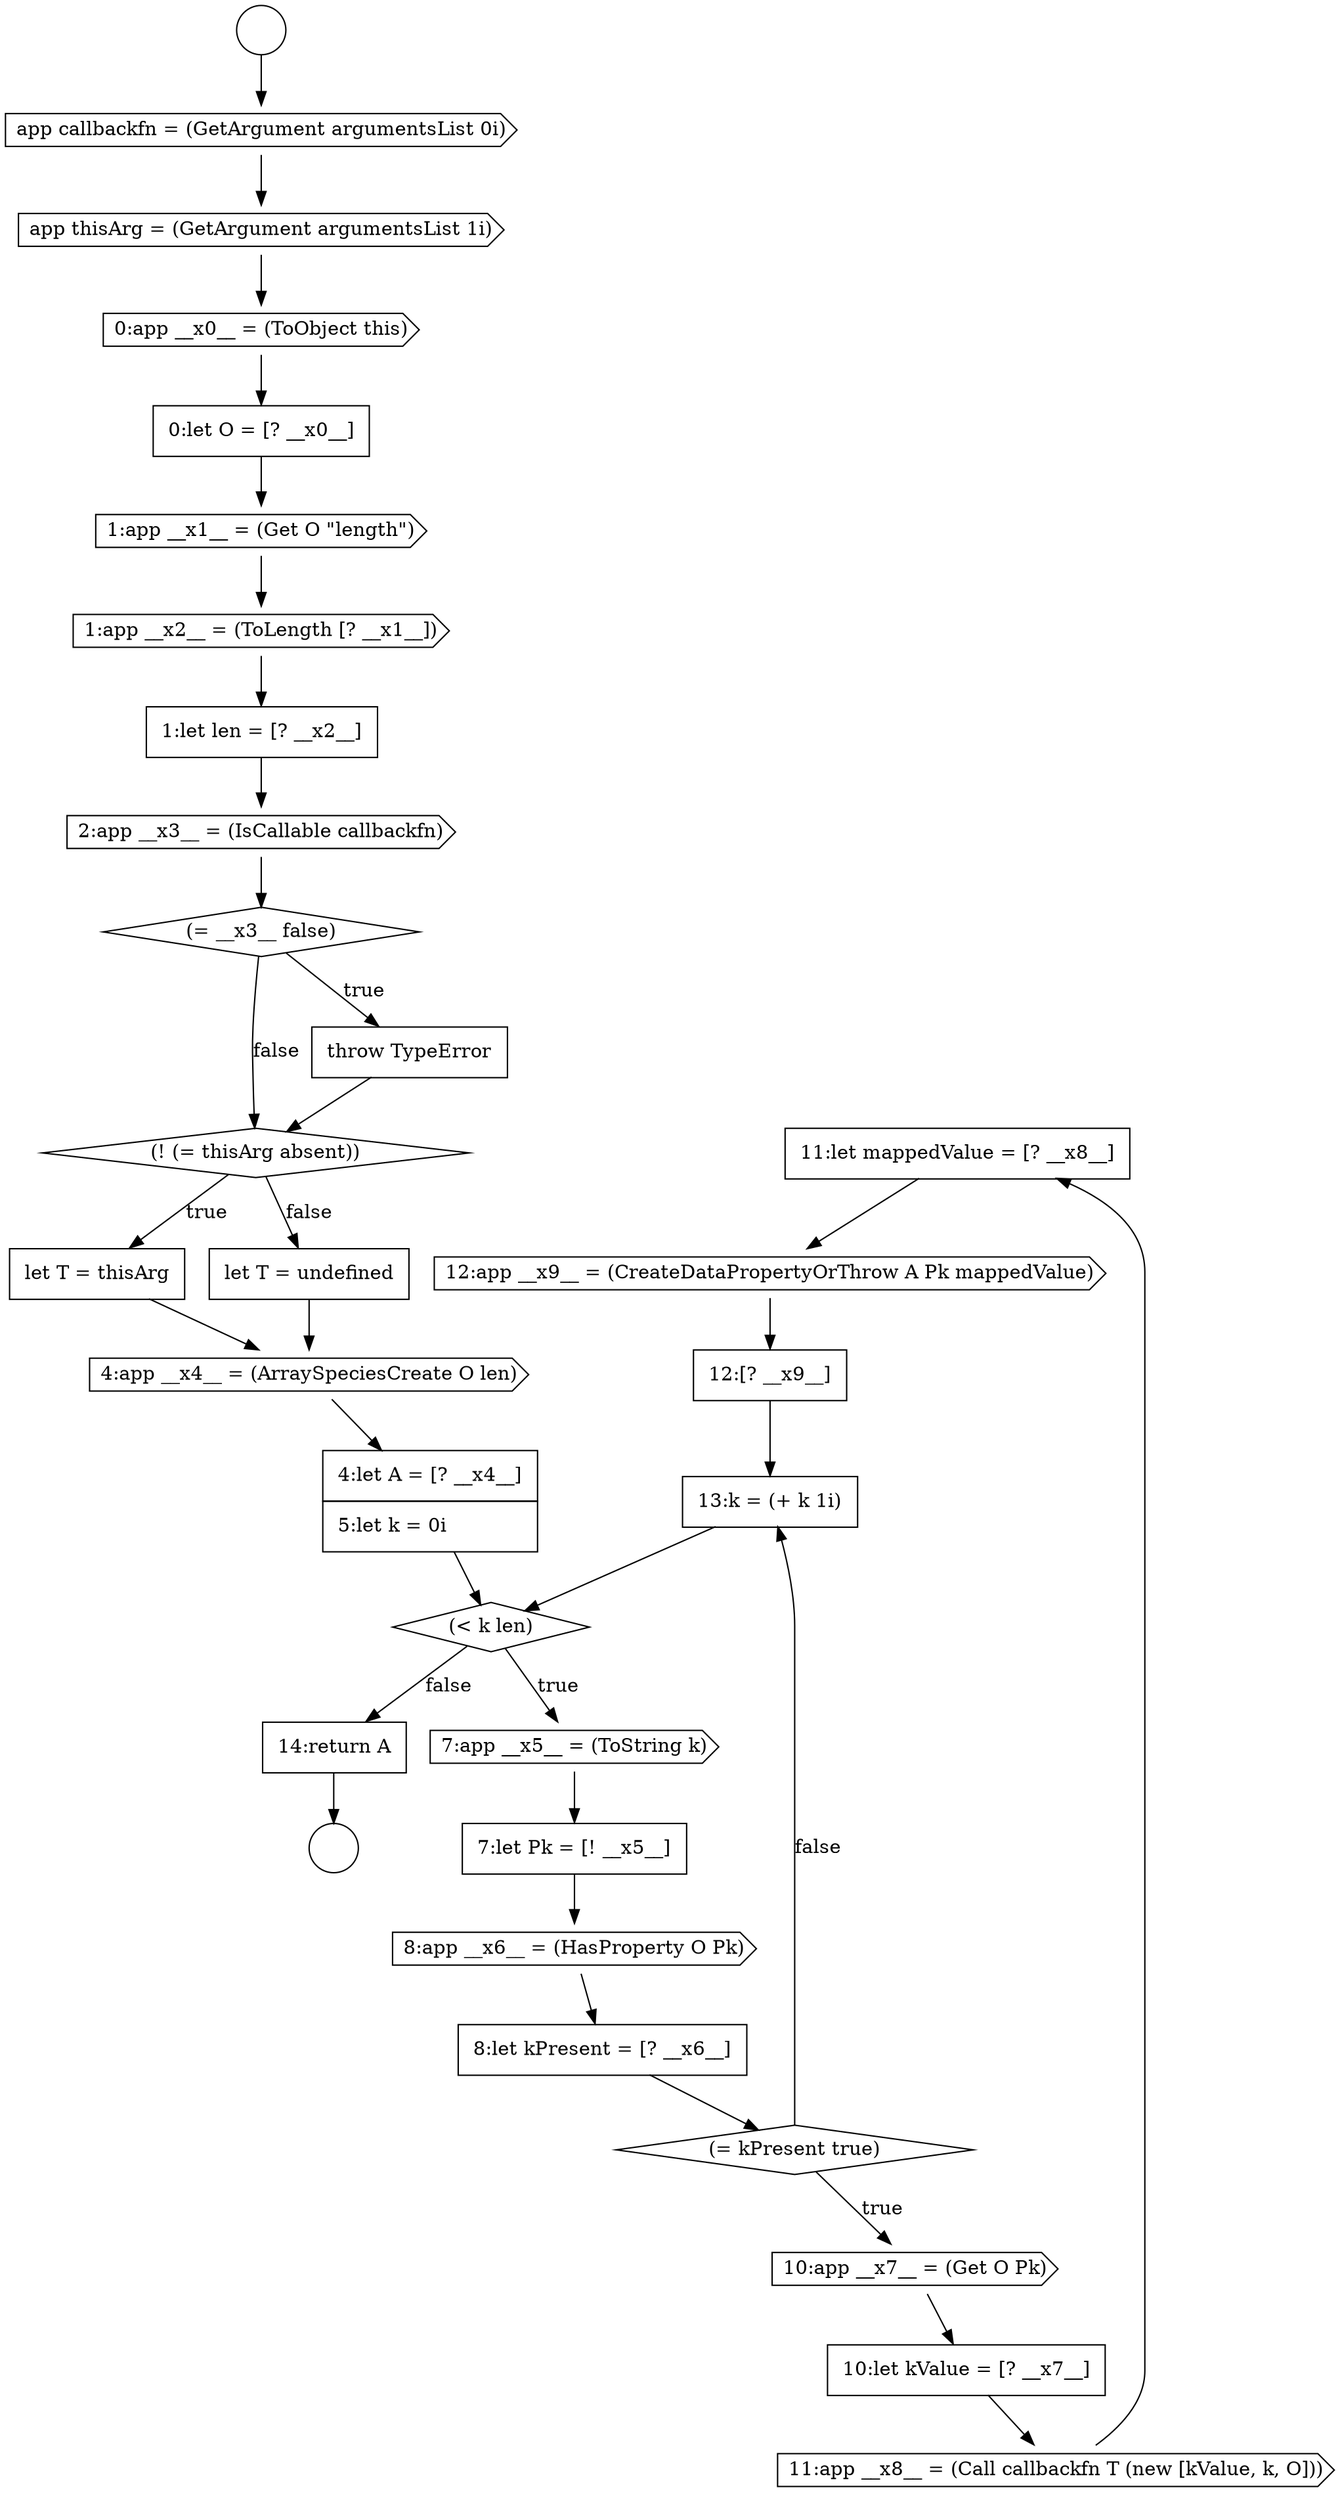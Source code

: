 digraph {
  node15242 [shape=none, margin=0, label=<<font color="black">
    <table border="0" cellborder="1" cellspacing="0" cellpadding="10">
      <tr><td align="left">11:let mappedValue = [? __x8__]</td></tr>
    </table>
  </font>> color="black" fillcolor="white" style=filled]
  node15217 [shape=circle label=" " color="black" fillcolor="white" style=filled]
  node15235 [shape=none, margin=0, label=<<font color="black">
    <table border="0" cellborder="1" cellspacing="0" cellpadding="10">
      <tr><td align="left">7:let Pk = [! __x5__]</td></tr>
    </table>
  </font>> color="black" fillcolor="white" style=filled]
  node15221 [shape=none, margin=0, label=<<font color="black">
    <table border="0" cellborder="1" cellspacing="0" cellpadding="10">
      <tr><td align="left">0:let O = [? __x0__]</td></tr>
    </table>
  </font>> color="black" fillcolor="white" style=filled]
  node15226 [shape=diamond, label=<<font color="black">(= __x3__ false)</font>> color="black" fillcolor="white" style=filled]
  node15224 [shape=none, margin=0, label=<<font color="black">
    <table border="0" cellborder="1" cellspacing="0" cellpadding="10">
      <tr><td align="left">1:let len = [? __x2__]</td></tr>
    </table>
  </font>> color="black" fillcolor="white" style=filled]
  node15244 [shape=none, margin=0, label=<<font color="black">
    <table border="0" cellborder="1" cellspacing="0" cellpadding="10">
      <tr><td align="left">12:[? __x9__]</td></tr>
    </table>
  </font>> color="black" fillcolor="white" style=filled]
  node15237 [shape=none, margin=0, label=<<font color="black">
    <table border="0" cellborder="1" cellspacing="0" cellpadding="10">
      <tr><td align="left">8:let kPresent = [? __x6__]</td></tr>
    </table>
  </font>> color="black" fillcolor="white" style=filled]
  node15227 [shape=none, margin=0, label=<<font color="black">
    <table border="0" cellborder="1" cellspacing="0" cellpadding="10">
      <tr><td align="left">throw TypeError</td></tr>
    </table>
  </font>> color="black" fillcolor="white" style=filled]
  node15220 [shape=cds, label=<<font color="black">0:app __x0__ = (ToObject this)</font>> color="black" fillcolor="white" style=filled]
  node15223 [shape=cds, label=<<font color="black">1:app __x2__ = (ToLength [? __x1__])</font>> color="black" fillcolor="white" style=filled]
  node15228 [shape=diamond, label=<<font color="black">(! (= thisArg absent))</font>> color="black" fillcolor="white" style=filled]
  node15218 [shape=cds, label=<<font color="black">app callbackfn = (GetArgument argumentsList 0i)</font>> color="black" fillcolor="white" style=filled]
  node15230 [shape=none, margin=0, label=<<font color="black">
    <table border="0" cellborder="1" cellspacing="0" cellpadding="10">
      <tr><td align="left">let T = undefined</td></tr>
    </table>
  </font>> color="black" fillcolor="white" style=filled]
  node15236 [shape=cds, label=<<font color="black">8:app __x6__ = (HasProperty O Pk)</font>> color="black" fillcolor="white" style=filled]
  node15245 [shape=none, margin=0, label=<<font color="black">
    <table border="0" cellborder="1" cellspacing="0" cellpadding="10">
      <tr><td align="left">13:k = (+ k 1i)</td></tr>
    </table>
  </font>> color="black" fillcolor="white" style=filled]
  node15219 [shape=cds, label=<<font color="black">app thisArg = (GetArgument argumentsList 1i)</font>> color="black" fillcolor="white" style=filled]
  node15222 [shape=cds, label=<<font color="black">1:app __x1__ = (Get O &quot;length&quot;)</font>> color="black" fillcolor="white" style=filled]
  node15239 [shape=cds, label=<<font color="black">10:app __x7__ = (Get O Pk)</font>> color="black" fillcolor="white" style=filled]
  node15229 [shape=none, margin=0, label=<<font color="black">
    <table border="0" cellborder="1" cellspacing="0" cellpadding="10">
      <tr><td align="left">let T = thisArg</td></tr>
    </table>
  </font>> color="black" fillcolor="white" style=filled]
  node15231 [shape=cds, label=<<font color="black">4:app __x4__ = (ArraySpeciesCreate O len)</font>> color="black" fillcolor="white" style=filled]
  node15225 [shape=cds, label=<<font color="black">2:app __x3__ = (IsCallable callbackfn)</font>> color="black" fillcolor="white" style=filled]
  node15246 [shape=none, margin=0, label=<<font color="black">
    <table border="0" cellborder="1" cellspacing="0" cellpadding="10">
      <tr><td align="left">14:return A</td></tr>
    </table>
  </font>> color="black" fillcolor="white" style=filled]
  node15243 [shape=cds, label=<<font color="black">12:app __x9__ = (CreateDataPropertyOrThrow A Pk mappedValue)</font>> color="black" fillcolor="white" style=filled]
  node15238 [shape=diamond, label=<<font color="black">(= kPresent true)</font>> color="black" fillcolor="white" style=filled]
  node15234 [shape=cds, label=<<font color="black">7:app __x5__ = (ToString k)</font>> color="black" fillcolor="white" style=filled]
  node15232 [shape=none, margin=0, label=<<font color="black">
    <table border="0" cellborder="1" cellspacing="0" cellpadding="10">
      <tr><td align="left">4:let A = [? __x4__]</td></tr>
      <tr><td align="left">5:let k = 0i</td></tr>
    </table>
  </font>> color="black" fillcolor="white" style=filled]
  node15233 [shape=diamond, label=<<font color="black">(&lt; k len)</font>> color="black" fillcolor="white" style=filled]
  node15216 [shape=circle label=" " color="black" fillcolor="white" style=filled]
  node15241 [shape=cds, label=<<font color="black">11:app __x8__ = (Call callbackfn T (new [kValue, k, O]))</font>> color="black" fillcolor="white" style=filled]
  node15240 [shape=none, margin=0, label=<<font color="black">
    <table border="0" cellborder="1" cellspacing="0" cellpadding="10">
      <tr><td align="left">10:let kValue = [? __x7__]</td></tr>
    </table>
  </font>> color="black" fillcolor="white" style=filled]
  node15234 -> node15235 [ color="black"]
  node15237 -> node15238 [ color="black"]
  node15225 -> node15226 [ color="black"]
  node15233 -> node15234 [label=<<font color="black">true</font>> color="black"]
  node15233 -> node15246 [label=<<font color="black">false</font>> color="black"]
  node15228 -> node15229 [label=<<font color="black">true</font>> color="black"]
  node15228 -> node15230 [label=<<font color="black">false</font>> color="black"]
  node15241 -> node15242 [ color="black"]
  node15224 -> node15225 [ color="black"]
  node15239 -> node15240 [ color="black"]
  node15229 -> node15231 [ color="black"]
  node15238 -> node15239 [label=<<font color="black">true</font>> color="black"]
  node15238 -> node15245 [label=<<font color="black">false</font>> color="black"]
  node15227 -> node15228 [ color="black"]
  node15216 -> node15218 [ color="black"]
  node15245 -> node15233 [ color="black"]
  node15222 -> node15223 [ color="black"]
  node15220 -> node15221 [ color="black"]
  node15230 -> node15231 [ color="black"]
  node15244 -> node15245 [ color="black"]
  node15242 -> node15243 [ color="black"]
  node15221 -> node15222 [ color="black"]
  node15246 -> node15217 [ color="black"]
  node15226 -> node15227 [label=<<font color="black">true</font>> color="black"]
  node15226 -> node15228 [label=<<font color="black">false</font>> color="black"]
  node15236 -> node15237 [ color="black"]
  node15232 -> node15233 [ color="black"]
  node15223 -> node15224 [ color="black"]
  node15231 -> node15232 [ color="black"]
  node15243 -> node15244 [ color="black"]
  node15219 -> node15220 [ color="black"]
  node15235 -> node15236 [ color="black"]
  node15218 -> node15219 [ color="black"]
  node15240 -> node15241 [ color="black"]
}
